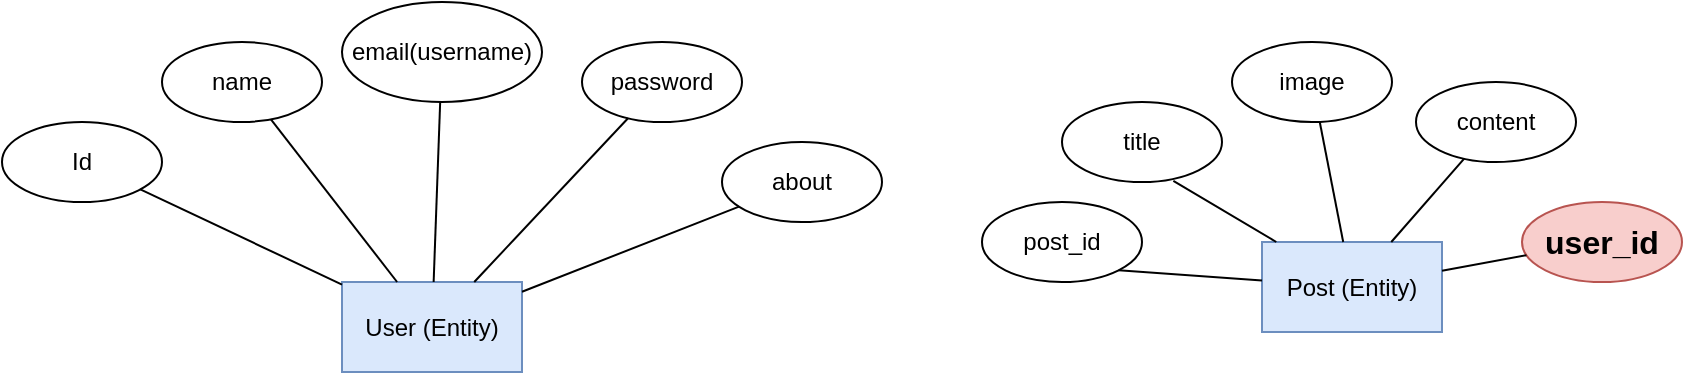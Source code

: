 <mxfile version="24.6.1" type="github">
  <diagram name="Страница-1" id="DRMGlOuHPdDqc-WepTBW">
    <mxGraphModel dx="1235" dy="614" grid="1" gridSize="10" guides="1" tooltips="1" connect="1" arrows="1" fold="1" page="1" pageScale="1" pageWidth="827" pageHeight="1169" math="0" shadow="0">
      <root>
        <mxCell id="0" />
        <mxCell id="1" parent="0" />
        <mxCell id="_NuDxgdGEQYZgOS-3tWM-1" value="User (Entity)" style="rounded=0;whiteSpace=wrap;html=1;fillColor=#dae8fc;strokeColor=#6c8ebf;" vertex="1" parent="1">
          <mxGeometry x="210" y="550" width="90" height="45" as="geometry" />
        </mxCell>
        <mxCell id="_NuDxgdGEQYZgOS-3tWM-2" value="Id" style="ellipse;whiteSpace=wrap;html=1;" vertex="1" parent="1">
          <mxGeometry x="40" y="470" width="80" height="40" as="geometry" />
        </mxCell>
        <mxCell id="_NuDxgdGEQYZgOS-3tWM-3" value="email(username)" style="ellipse;whiteSpace=wrap;html=1;" vertex="1" parent="1">
          <mxGeometry x="210" y="410" width="100" height="50" as="geometry" />
        </mxCell>
        <mxCell id="_NuDxgdGEQYZgOS-3tWM-4" value="password" style="ellipse;whiteSpace=wrap;html=1;" vertex="1" parent="1">
          <mxGeometry x="330" y="430" width="80" height="40" as="geometry" />
        </mxCell>
        <mxCell id="_NuDxgdGEQYZgOS-3tWM-6" value="name" style="ellipse;whiteSpace=wrap;html=1;" vertex="1" parent="1">
          <mxGeometry x="120" y="430" width="80" height="40" as="geometry" />
        </mxCell>
        <mxCell id="_NuDxgdGEQYZgOS-3tWM-12" value="" style="endArrow=none;html=1;rounded=0;" edge="1" parent="1" source="_NuDxgdGEQYZgOS-3tWM-2" target="_NuDxgdGEQYZgOS-3tWM-1">
          <mxGeometry width="50" height="50" relative="1" as="geometry">
            <mxPoint x="100" y="562" as="sourcePoint" />
            <mxPoint x="150" y="512" as="targetPoint" />
          </mxGeometry>
        </mxCell>
        <mxCell id="_NuDxgdGEQYZgOS-3tWM-13" value="" style="endArrow=none;html=1;rounded=0;" edge="1" parent="1" source="_NuDxgdGEQYZgOS-3tWM-1" target="_NuDxgdGEQYZgOS-3tWM-6">
          <mxGeometry width="50" height="50" relative="1" as="geometry">
            <mxPoint x="380" y="550" as="sourcePoint" />
            <mxPoint x="430" y="500" as="targetPoint" />
          </mxGeometry>
        </mxCell>
        <mxCell id="_NuDxgdGEQYZgOS-3tWM-14" value="" style="endArrow=none;html=1;rounded=0;" edge="1" parent="1" source="_NuDxgdGEQYZgOS-3tWM-1" target="_NuDxgdGEQYZgOS-3tWM-3">
          <mxGeometry width="50" height="50" relative="1" as="geometry">
            <mxPoint x="290" y="530" as="sourcePoint" />
            <mxPoint x="210" y="469" as="targetPoint" />
          </mxGeometry>
        </mxCell>
        <mxCell id="_NuDxgdGEQYZgOS-3tWM-15" value="" style="endArrow=none;html=1;rounded=0;" edge="1" parent="1" source="_NuDxgdGEQYZgOS-3tWM-1" target="_NuDxgdGEQYZgOS-3tWM-4">
          <mxGeometry width="50" height="50" relative="1" as="geometry">
            <mxPoint x="360" y="560" as="sourcePoint" />
            <mxPoint x="309" y="469" as="targetPoint" />
          </mxGeometry>
        </mxCell>
        <mxCell id="_NuDxgdGEQYZgOS-3tWM-16" value="about" style="ellipse;whiteSpace=wrap;html=1;" vertex="1" parent="1">
          <mxGeometry x="400" y="480" width="80" height="40" as="geometry" />
        </mxCell>
        <mxCell id="_NuDxgdGEQYZgOS-3tWM-17" value="" style="endArrow=none;html=1;rounded=0;" edge="1" parent="1" source="_NuDxgdGEQYZgOS-3tWM-1" target="_NuDxgdGEQYZgOS-3tWM-16">
          <mxGeometry width="50" height="50" relative="1" as="geometry">
            <mxPoint x="380" y="600" as="sourcePoint" />
            <mxPoint x="430" y="550" as="targetPoint" />
          </mxGeometry>
        </mxCell>
        <mxCell id="_NuDxgdGEQYZgOS-3tWM-18" value="Post (Entity)" style="rounded=0;whiteSpace=wrap;html=1;fillColor=#dae8fc;strokeColor=#6c8ebf;" vertex="1" parent="1">
          <mxGeometry x="670" y="530" width="90" height="45" as="geometry" />
        </mxCell>
        <mxCell id="_NuDxgdGEQYZgOS-3tWM-210" value="post_id" style="ellipse;whiteSpace=wrap;html=1;" vertex="1" parent="1">
          <mxGeometry x="530" y="510" width="80" height="40" as="geometry" />
        </mxCell>
        <mxCell id="_NuDxgdGEQYZgOS-3tWM-211" value="image" style="ellipse;whiteSpace=wrap;html=1;" vertex="1" parent="1">
          <mxGeometry x="655" y="430" width="80" height="40" as="geometry" />
        </mxCell>
        <mxCell id="_NuDxgdGEQYZgOS-3tWM-212" value="title" style="ellipse;whiteSpace=wrap;html=1;" vertex="1" parent="1">
          <mxGeometry x="570" y="460" width="80" height="40" as="geometry" />
        </mxCell>
        <mxCell id="_NuDxgdGEQYZgOS-3tWM-213" value="content" style="ellipse;whiteSpace=wrap;html=1;" vertex="1" parent="1">
          <mxGeometry x="747" y="450" width="80" height="40" as="geometry" />
        </mxCell>
        <mxCell id="_NuDxgdGEQYZgOS-3tWM-215" value="&lt;b&gt;&lt;font style=&quot;font-size: 16px;&quot;&gt;user_id&lt;/font&gt;&lt;/b&gt;" style="ellipse;whiteSpace=wrap;html=1;fillColor=#f8cecc;strokeColor=#b85450;" vertex="1" parent="1">
          <mxGeometry x="800" y="510" width="80" height="40" as="geometry" />
        </mxCell>
        <mxCell id="_NuDxgdGEQYZgOS-3tWM-218" value="" style="endArrow=none;html=1;rounded=0;entryX=1;entryY=1;entryDx=0;entryDy=0;" edge="1" parent="1" source="_NuDxgdGEQYZgOS-3tWM-18" target="_NuDxgdGEQYZgOS-3tWM-210">
          <mxGeometry width="50" height="50" relative="1" as="geometry">
            <mxPoint x="700" y="640" as="sourcePoint" />
            <mxPoint x="750" y="590" as="targetPoint" />
          </mxGeometry>
        </mxCell>
        <mxCell id="_NuDxgdGEQYZgOS-3tWM-219" value="" style="endArrow=none;html=1;rounded=0;exitX=0.696;exitY=0.985;exitDx=0;exitDy=0;exitPerimeter=0;" edge="1" parent="1" source="_NuDxgdGEQYZgOS-3tWM-212" target="_NuDxgdGEQYZgOS-3tWM-18">
          <mxGeometry width="50" height="50" relative="1" as="geometry">
            <mxPoint x="700" y="640" as="sourcePoint" />
            <mxPoint x="750" y="590" as="targetPoint" />
          </mxGeometry>
        </mxCell>
        <mxCell id="_NuDxgdGEQYZgOS-3tWM-220" value="" style="endArrow=none;html=1;rounded=0;" edge="1" parent="1" source="_NuDxgdGEQYZgOS-3tWM-211" target="_NuDxgdGEQYZgOS-3tWM-18">
          <mxGeometry width="50" height="50" relative="1" as="geometry">
            <mxPoint x="636" y="509" as="sourcePoint" />
            <mxPoint x="690" y="640" as="targetPoint" />
          </mxGeometry>
        </mxCell>
        <mxCell id="_NuDxgdGEQYZgOS-3tWM-221" value="" style="endArrow=none;html=1;rounded=0;" edge="1" parent="1" source="_NuDxgdGEQYZgOS-3tWM-213" target="_NuDxgdGEQYZgOS-3tWM-18">
          <mxGeometry width="50" height="50" relative="1" as="geometry">
            <mxPoint x="709" y="480" as="sourcePoint" />
            <mxPoint x="740" y="660" as="targetPoint" />
          </mxGeometry>
        </mxCell>
        <mxCell id="_NuDxgdGEQYZgOS-3tWM-222" value="" style="endArrow=none;html=1;rounded=0;" edge="1" parent="1" source="_NuDxgdGEQYZgOS-3tWM-215" target="_NuDxgdGEQYZgOS-3tWM-18">
          <mxGeometry width="50" height="50" relative="1" as="geometry">
            <mxPoint x="781" y="498" as="sourcePoint" />
            <mxPoint x="790" y="610" as="targetPoint" />
          </mxGeometry>
        </mxCell>
      </root>
    </mxGraphModel>
  </diagram>
</mxfile>
